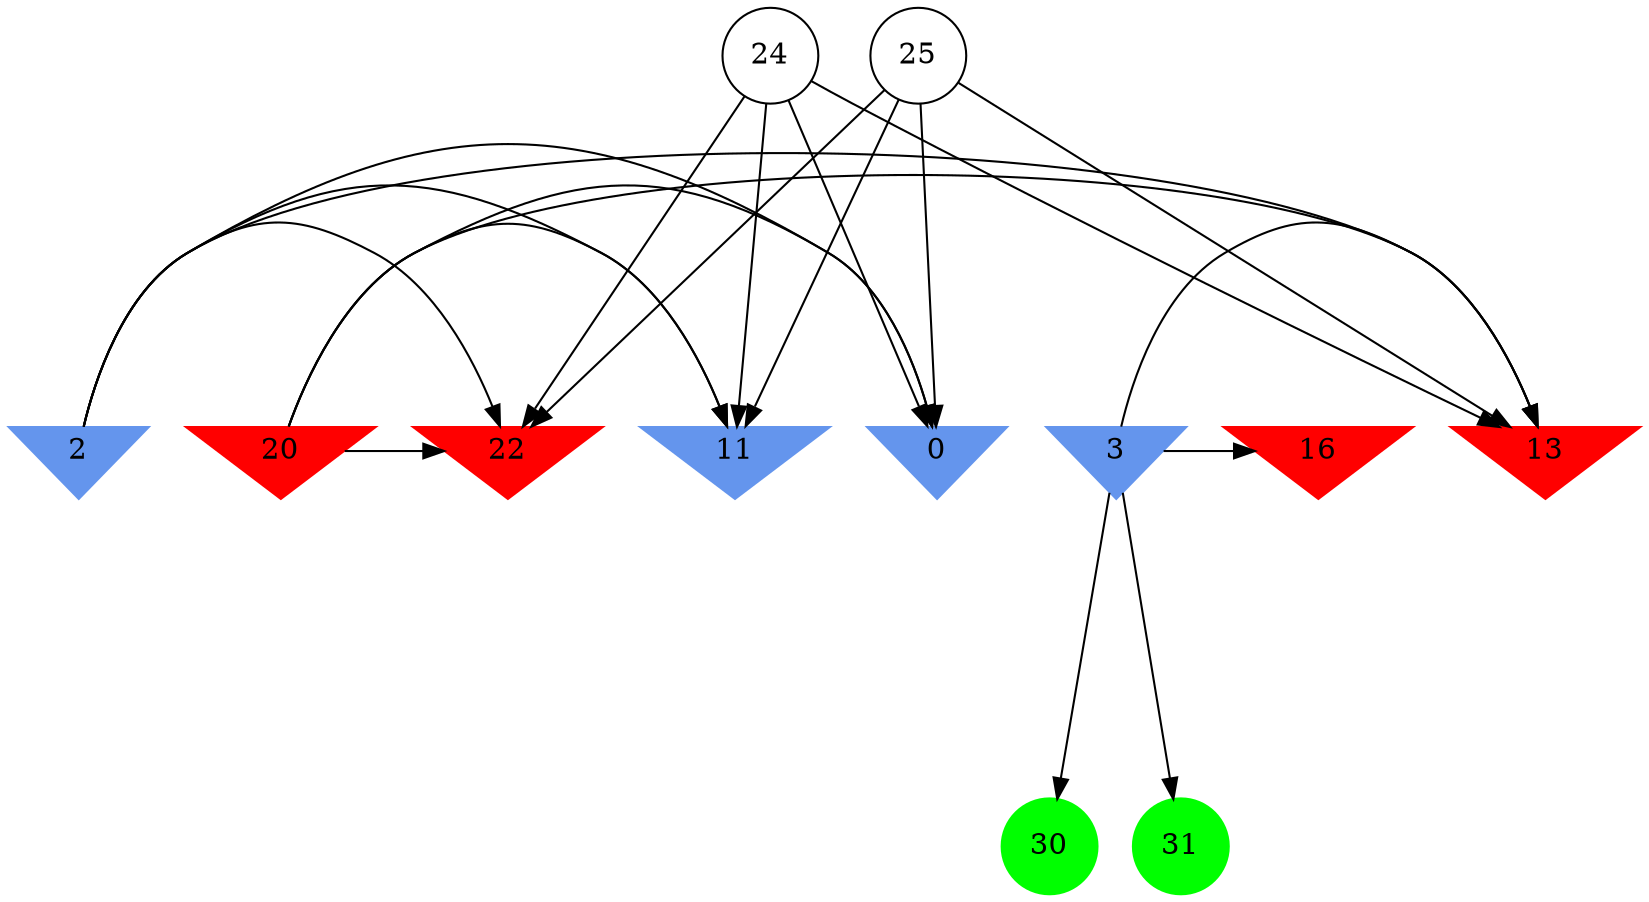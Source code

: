 digraph brain {
	ranksep=2.0;
	0 [shape=invtriangle,style=filled,color=cornflowerblue];
	2 [shape=invtriangle,style=filled,color=cornflowerblue];
	3 [shape=invtriangle,style=filled,color=cornflowerblue];
	11 [shape=invtriangle,style=filled,color=cornflowerblue];
	13 [shape=invtriangle,style=filled,color=red];
	16 [shape=invtriangle,style=filled,color=red];
	20 [shape=invtriangle,style=filled,color=red];
	22 [shape=invtriangle,style=filled,color=red];
	24 [shape=circle,color=black];
	25 [shape=circle,color=black];
	30 [shape=circle,style=filled,color=green];
	31 [shape=circle,style=filled,color=green];
	3	->	16;
	3	->	13;
	3	->	31;
	3	->	30;
	2	->	11;
	2	->	13;
	2	->	22;
	2	->	0;
	24	->	11;
	24	->	13;
	24	->	22;
	24	->	0;
	25	->	11;
	25	->	13;
	25	->	22;
	25	->	0;
	20	->	11;
	20	->	13;
	20	->	22;
	20	->	0;
	{ rank=same; 0; 2; 3; 11; 13; 16; 20; 22; }
	{ rank=same; 24; 25; }
	{ rank=same; 30; 31; }
}
